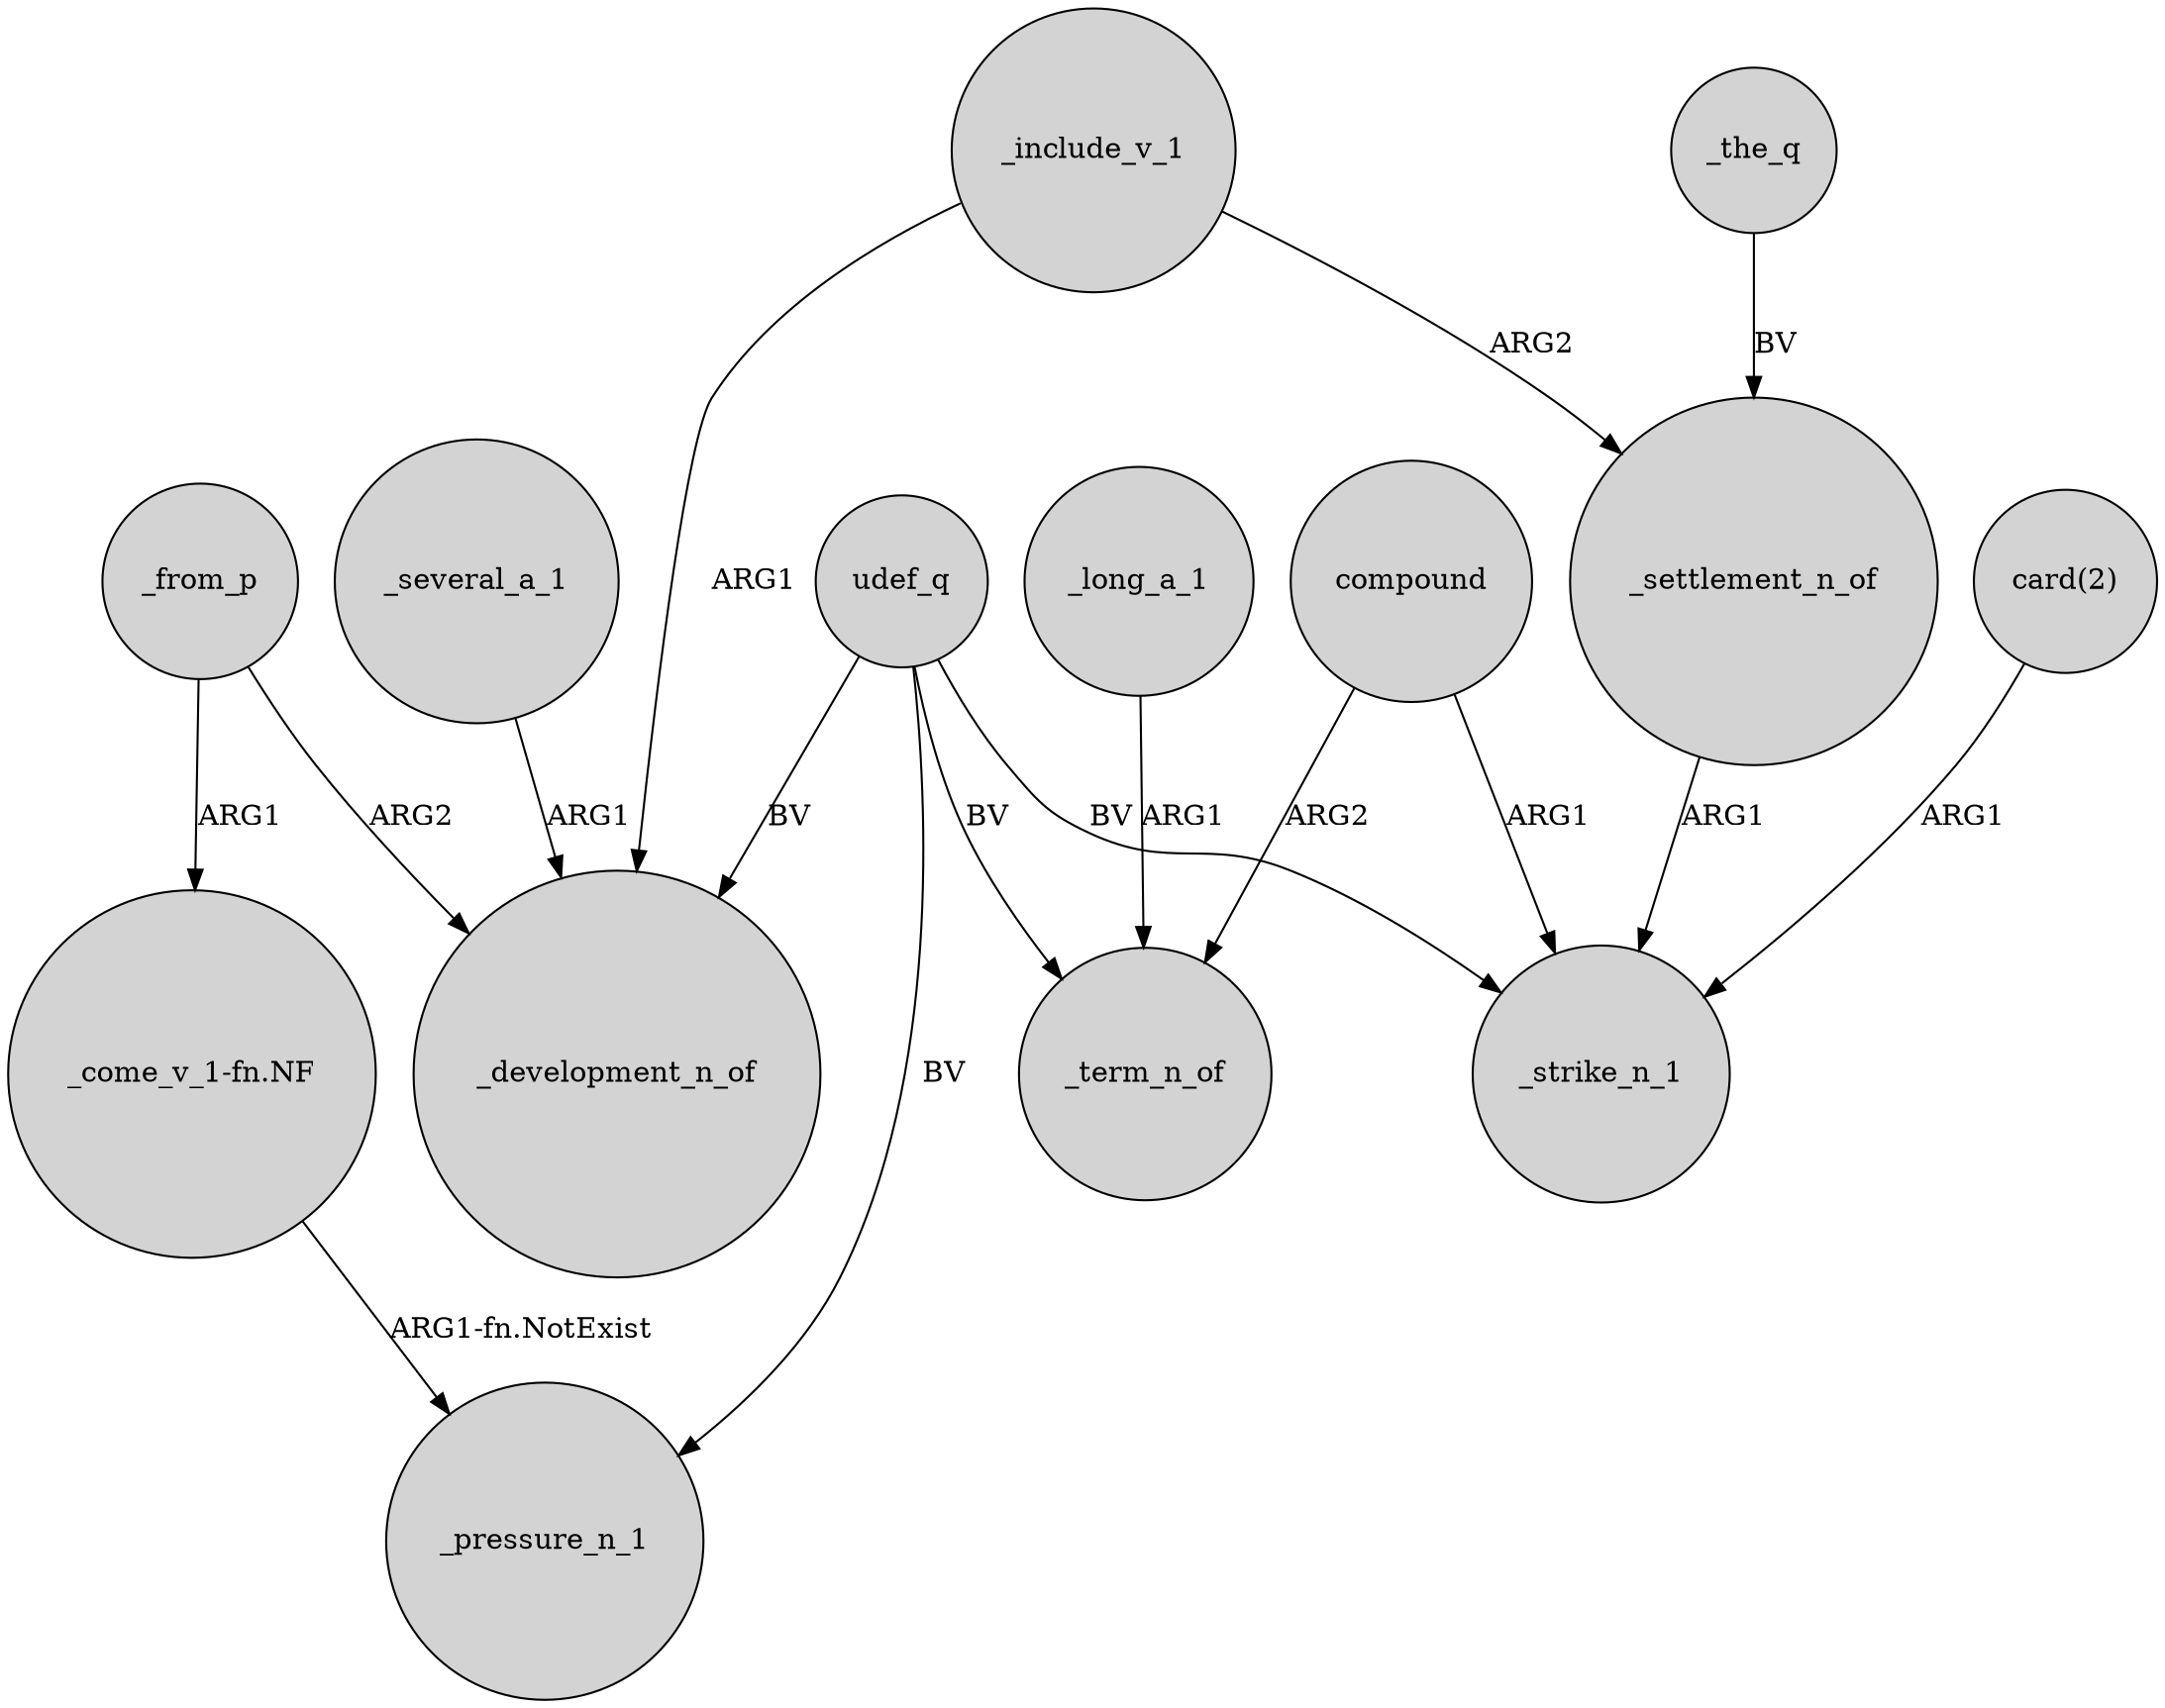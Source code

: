 digraph {
	node [shape=circle style=filled]
	udef_q -> _pressure_n_1 [label=BV]
	_the_q -> _settlement_n_of [label=BV]
	"_come_v_1-fn.NF" -> _pressure_n_1 [label="ARG1-fn.NotExist"]
	compound -> _strike_n_1 [label=ARG1]
	"card(2)" -> _strike_n_1 [label=ARG1]
	_settlement_n_of -> _strike_n_1 [label=ARG1]
	_include_v_1 -> _development_n_of [label=ARG1]
	udef_q -> _strike_n_1 [label=BV]
	_several_a_1 -> _development_n_of [label=ARG1]
	compound -> _term_n_of [label=ARG2]
	_include_v_1 -> _settlement_n_of [label=ARG2]
	udef_q -> _term_n_of [label=BV]
	_from_p -> _development_n_of [label=ARG2]
	_long_a_1 -> _term_n_of [label=ARG1]
	udef_q -> _development_n_of [label=BV]
	_from_p -> "_come_v_1-fn.NF" [label=ARG1]
}
